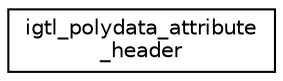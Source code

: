 digraph "Graphical Class Hierarchy"
{
  edge [fontname="Helvetica",fontsize="10",labelfontname="Helvetica",labelfontsize="10"];
  node [fontname="Helvetica",fontsize="10",shape=record];
  rankdir="LR";
  Node1 [label="igtl_polydata_attribute\l_header",height=0.2,width=0.4,color="black", fillcolor="white", style="filled",URL="$structigtl__polydata__attribute__header.html"];
}
